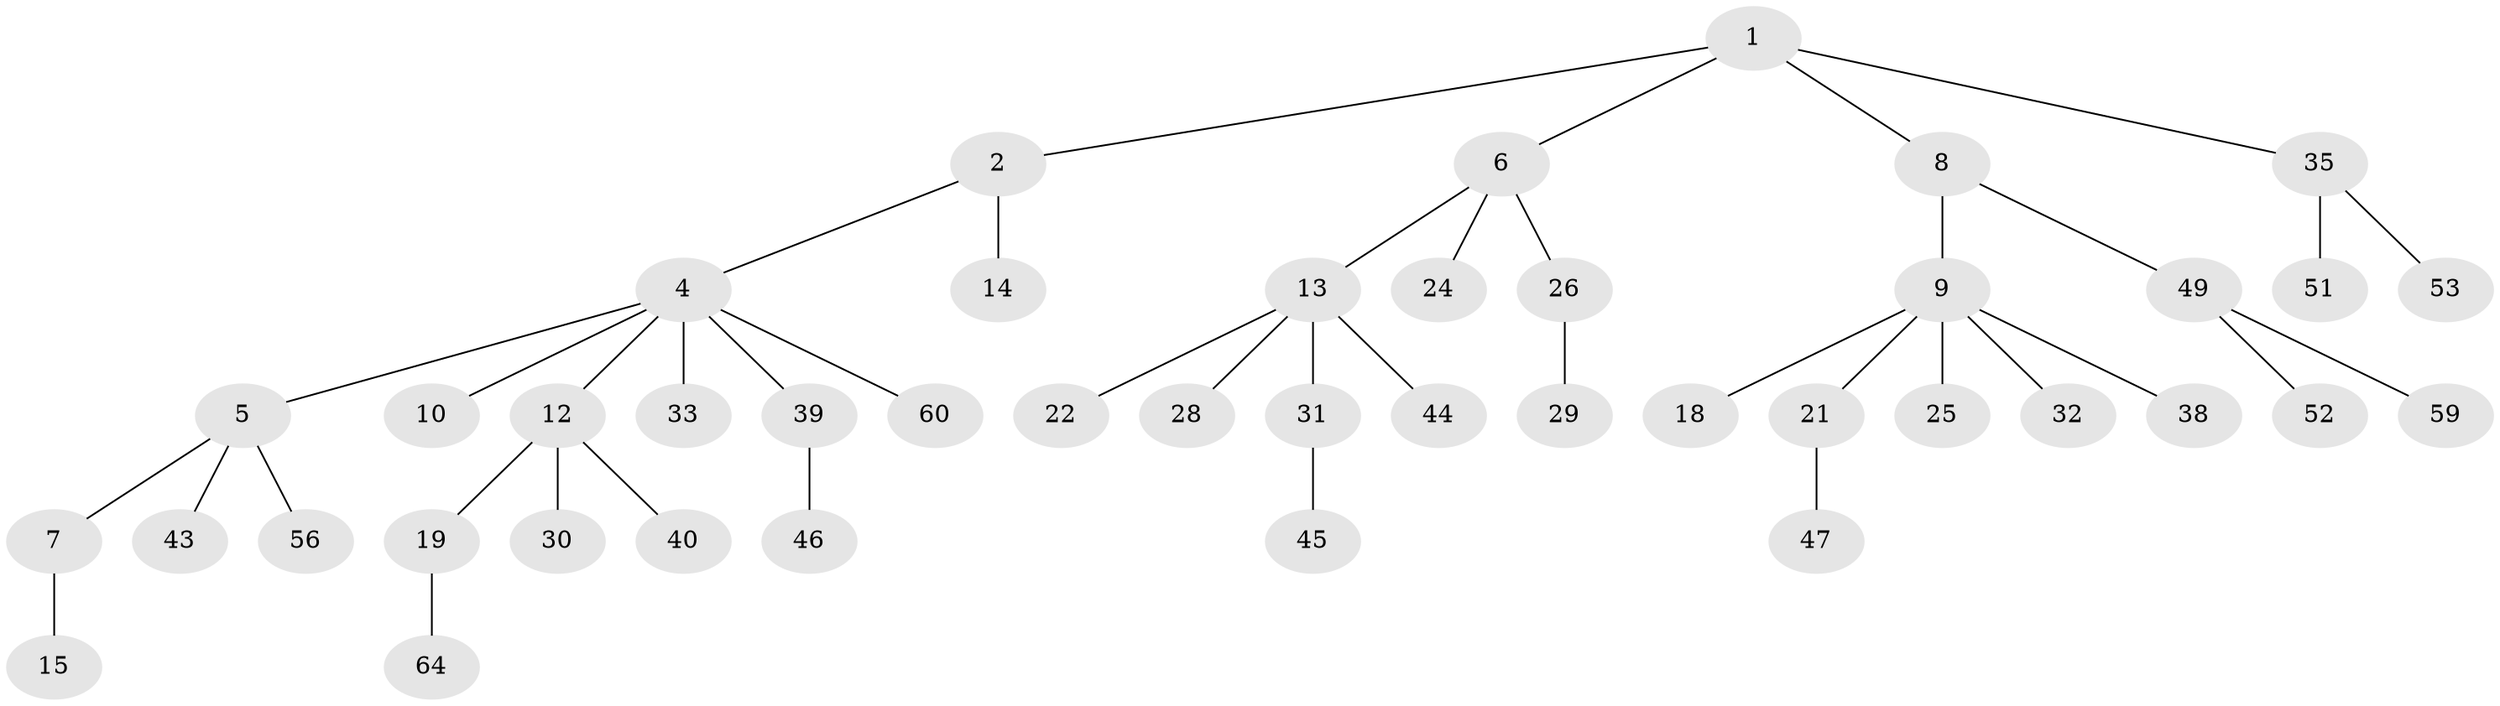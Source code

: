 // original degree distribution, {4: 0.078125, 3: 0.109375, 2: 0.25, 6: 0.015625, 5: 0.046875, 1: 0.5}
// Generated by graph-tools (version 1.1) at 2025/42/03/06/25 10:42:02]
// undirected, 43 vertices, 42 edges
graph export_dot {
graph [start="1"]
  node [color=gray90,style=filled];
  1 [super="+3"];
  2;
  4 [super="+36"];
  5 [super="+16"];
  6 [super="+23"];
  7;
  8 [super="+63"];
  9 [super="+11"];
  10;
  12 [super="+17"];
  13 [super="+20"];
  14;
  15 [super="+42"];
  18;
  19 [super="+55"];
  21 [super="+27"];
  22;
  24;
  25 [super="+34"];
  26;
  28;
  29 [super="+50"];
  30;
  31 [super="+41"];
  32;
  33;
  35 [super="+37"];
  38;
  39;
  40 [super="+54"];
  43;
  44;
  45 [super="+48"];
  46 [super="+62"];
  47 [super="+58"];
  49 [super="+61"];
  51 [super="+57"];
  52;
  53;
  56;
  59;
  60;
  64;
  1 -- 2;
  1 -- 6;
  1 -- 35;
  1 -- 8;
  2 -- 4;
  2 -- 14;
  4 -- 5;
  4 -- 10;
  4 -- 12;
  4 -- 33;
  4 -- 60;
  4 -- 39;
  5 -- 7;
  5 -- 43;
  5 -- 56;
  6 -- 13;
  6 -- 24;
  6 -- 26;
  7 -- 15;
  8 -- 9;
  8 -- 49;
  9 -- 25;
  9 -- 32;
  9 -- 18;
  9 -- 21;
  9 -- 38;
  12 -- 19;
  12 -- 30;
  12 -- 40;
  13 -- 44;
  13 -- 28;
  13 -- 22;
  13 -- 31;
  19 -- 64;
  21 -- 47;
  26 -- 29;
  31 -- 45;
  35 -- 51;
  35 -- 53;
  39 -- 46;
  49 -- 52;
  49 -- 59;
}
